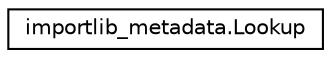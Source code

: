 digraph "Graphical Class Hierarchy"
{
 // LATEX_PDF_SIZE
  edge [fontname="Helvetica",fontsize="10",labelfontname="Helvetica",labelfontsize="10"];
  node [fontname="Helvetica",fontsize="10",shape=record];
  rankdir="LR";
  Node0 [label="importlib_metadata.Lookup",height=0.2,width=0.4,color="black", fillcolor="white", style="filled",URL="$classimportlib__metadata_1_1Lookup.html",tooltip=" "];
}

